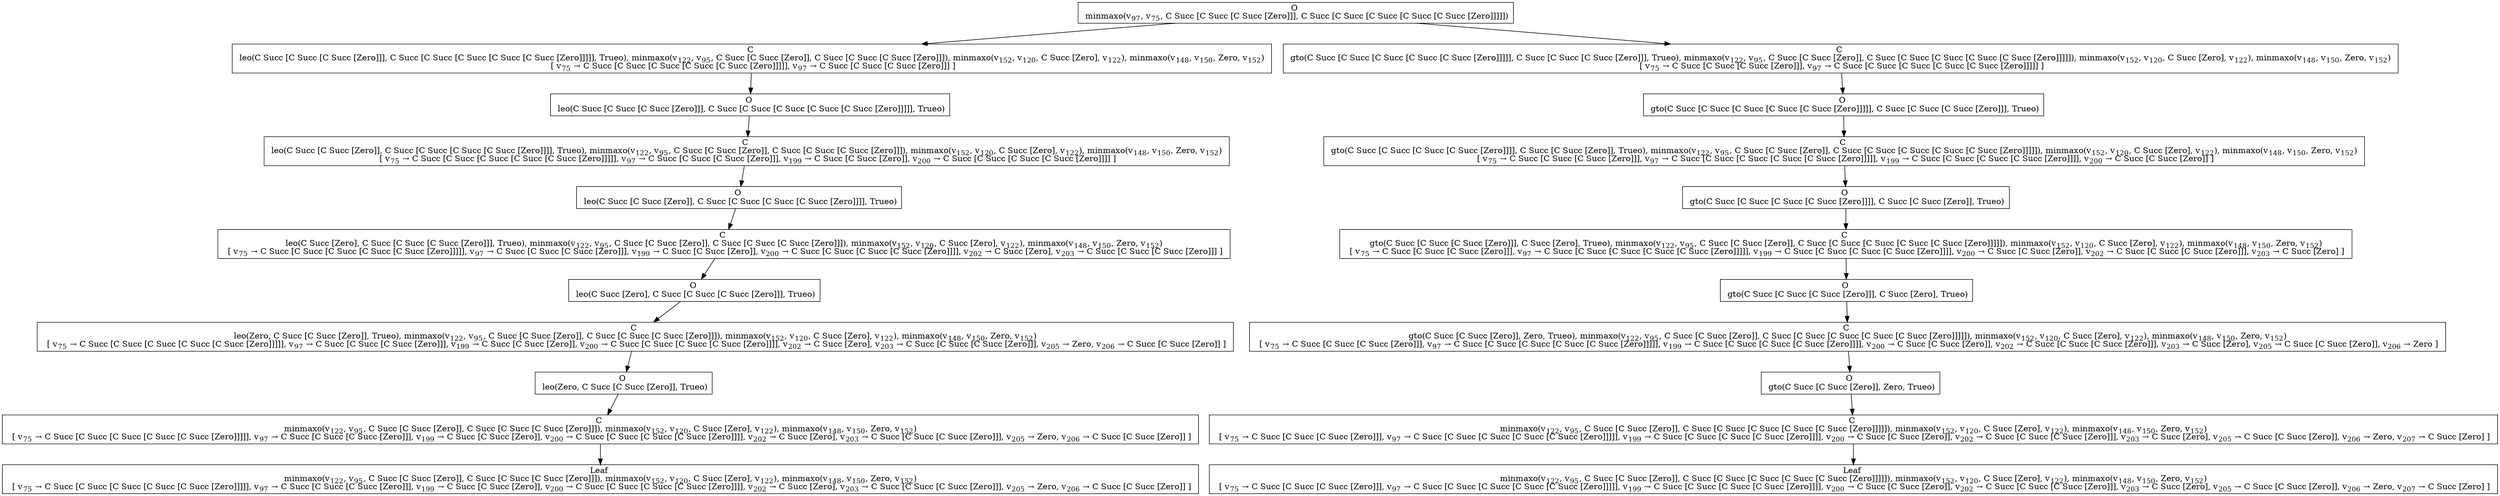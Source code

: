 digraph {
    graph [rankdir=TB
          ,bgcolor=transparent];
    node [shape=box
         ,fillcolor=white
         ,style=filled];
    0 [label=<O <BR/> minmaxo(v<SUB>97</SUB>, v<SUB>75</SUB>, C Succ [C Succ [C Succ [Zero]]], C Succ [C Succ [C Succ [C Succ [C Succ [Zero]]]]])>];
    1 [label=<C <BR/> leo(C Succ [C Succ [C Succ [Zero]]], C Succ [C Succ [C Succ [C Succ [C Succ [Zero]]]]], Trueo), minmaxo(v<SUB>122</SUB>, v<SUB>95</SUB>, C Succ [C Succ [Zero]], C Succ [C Succ [C Succ [Zero]]]), minmaxo(v<SUB>152</SUB>, v<SUB>120</SUB>, C Succ [Zero], v<SUB>122</SUB>), minmaxo(v<SUB>148</SUB>, v<SUB>150</SUB>, Zero, v<SUB>152</SUB>) <BR/>  [ v<SUB>75</SUB> &rarr; C Succ [C Succ [C Succ [C Succ [C Succ [Zero]]]]], v<SUB>97</SUB> &rarr; C Succ [C Succ [C Succ [Zero]]] ] >];
    2 [label=<C <BR/> gto(C Succ [C Succ [C Succ [C Succ [C Succ [Zero]]]]], C Succ [C Succ [C Succ [Zero]]], Trueo), minmaxo(v<SUB>122</SUB>, v<SUB>95</SUB>, C Succ [C Succ [Zero]], C Succ [C Succ [C Succ [C Succ [C Succ [Zero]]]]]), minmaxo(v<SUB>152</SUB>, v<SUB>120</SUB>, C Succ [Zero], v<SUB>122</SUB>), minmaxo(v<SUB>148</SUB>, v<SUB>150</SUB>, Zero, v<SUB>152</SUB>) <BR/>  [ v<SUB>75</SUB> &rarr; C Succ [C Succ [C Succ [Zero]]], v<SUB>97</SUB> &rarr; C Succ [C Succ [C Succ [C Succ [C Succ [Zero]]]]] ] >];
    3 [label=<O <BR/> leo(C Succ [C Succ [C Succ [Zero]]], C Succ [C Succ [C Succ [C Succ [C Succ [Zero]]]]], Trueo)>];
    4 [label=<C <BR/> leo(C Succ [C Succ [Zero]], C Succ [C Succ [C Succ [C Succ [Zero]]]], Trueo), minmaxo(v<SUB>122</SUB>, v<SUB>95</SUB>, C Succ [C Succ [Zero]], C Succ [C Succ [C Succ [Zero]]]), minmaxo(v<SUB>152</SUB>, v<SUB>120</SUB>, C Succ [Zero], v<SUB>122</SUB>), minmaxo(v<SUB>148</SUB>, v<SUB>150</SUB>, Zero, v<SUB>152</SUB>) <BR/>  [ v<SUB>75</SUB> &rarr; C Succ [C Succ [C Succ [C Succ [C Succ [Zero]]]]], v<SUB>97</SUB> &rarr; C Succ [C Succ [C Succ [Zero]]], v<SUB>199</SUB> &rarr; C Succ [C Succ [Zero]], v<SUB>200</SUB> &rarr; C Succ [C Succ [C Succ [C Succ [Zero]]]] ] >];
    5 [label=<O <BR/> leo(C Succ [C Succ [Zero]], C Succ [C Succ [C Succ [C Succ [Zero]]]], Trueo)>];
    6 [label=<C <BR/> leo(C Succ [Zero], C Succ [C Succ [C Succ [Zero]]], Trueo), minmaxo(v<SUB>122</SUB>, v<SUB>95</SUB>, C Succ [C Succ [Zero]], C Succ [C Succ [C Succ [Zero]]]), minmaxo(v<SUB>152</SUB>, v<SUB>120</SUB>, C Succ [Zero], v<SUB>122</SUB>), minmaxo(v<SUB>148</SUB>, v<SUB>150</SUB>, Zero, v<SUB>152</SUB>) <BR/>  [ v<SUB>75</SUB> &rarr; C Succ [C Succ [C Succ [C Succ [C Succ [Zero]]]]], v<SUB>97</SUB> &rarr; C Succ [C Succ [C Succ [Zero]]], v<SUB>199</SUB> &rarr; C Succ [C Succ [Zero]], v<SUB>200</SUB> &rarr; C Succ [C Succ [C Succ [C Succ [Zero]]]], v<SUB>202</SUB> &rarr; C Succ [Zero], v<SUB>203</SUB> &rarr; C Succ [C Succ [C Succ [Zero]]] ] >];
    7 [label=<O <BR/> leo(C Succ [Zero], C Succ [C Succ [C Succ [Zero]]], Trueo)>];
    8 [label=<C <BR/> leo(Zero, C Succ [C Succ [Zero]], Trueo), minmaxo(v<SUB>122</SUB>, v<SUB>95</SUB>, C Succ [C Succ [Zero]], C Succ [C Succ [C Succ [Zero]]]), minmaxo(v<SUB>152</SUB>, v<SUB>120</SUB>, C Succ [Zero], v<SUB>122</SUB>), minmaxo(v<SUB>148</SUB>, v<SUB>150</SUB>, Zero, v<SUB>152</SUB>) <BR/>  [ v<SUB>75</SUB> &rarr; C Succ [C Succ [C Succ [C Succ [C Succ [Zero]]]]], v<SUB>97</SUB> &rarr; C Succ [C Succ [C Succ [Zero]]], v<SUB>199</SUB> &rarr; C Succ [C Succ [Zero]], v<SUB>200</SUB> &rarr; C Succ [C Succ [C Succ [C Succ [Zero]]]], v<SUB>202</SUB> &rarr; C Succ [Zero], v<SUB>203</SUB> &rarr; C Succ [C Succ [C Succ [Zero]]], v<SUB>205</SUB> &rarr; Zero, v<SUB>206</SUB> &rarr; C Succ [C Succ [Zero]] ] >];
    9 [label=<O <BR/> leo(Zero, C Succ [C Succ [Zero]], Trueo)>];
    10 [label=<C <BR/> minmaxo(v<SUB>122</SUB>, v<SUB>95</SUB>, C Succ [C Succ [Zero]], C Succ [C Succ [C Succ [Zero]]]), minmaxo(v<SUB>152</SUB>, v<SUB>120</SUB>, C Succ [Zero], v<SUB>122</SUB>), minmaxo(v<SUB>148</SUB>, v<SUB>150</SUB>, Zero, v<SUB>152</SUB>) <BR/>  [ v<SUB>75</SUB> &rarr; C Succ [C Succ [C Succ [C Succ [C Succ [Zero]]]]], v<SUB>97</SUB> &rarr; C Succ [C Succ [C Succ [Zero]]], v<SUB>199</SUB> &rarr; C Succ [C Succ [Zero]], v<SUB>200</SUB> &rarr; C Succ [C Succ [C Succ [C Succ [Zero]]]], v<SUB>202</SUB> &rarr; C Succ [Zero], v<SUB>203</SUB> &rarr; C Succ [C Succ [C Succ [Zero]]], v<SUB>205</SUB> &rarr; Zero, v<SUB>206</SUB> &rarr; C Succ [C Succ [Zero]] ] >];
    11 [label=<Leaf <BR/> minmaxo(v<SUB>122</SUB>, v<SUB>95</SUB>, C Succ [C Succ [Zero]], C Succ [C Succ [C Succ [Zero]]]), minmaxo(v<SUB>152</SUB>, v<SUB>120</SUB>, C Succ [Zero], v<SUB>122</SUB>), minmaxo(v<SUB>148</SUB>, v<SUB>150</SUB>, Zero, v<SUB>152</SUB>) <BR/>  [ v<SUB>75</SUB> &rarr; C Succ [C Succ [C Succ [C Succ [C Succ [Zero]]]]], v<SUB>97</SUB> &rarr; C Succ [C Succ [C Succ [Zero]]], v<SUB>199</SUB> &rarr; C Succ [C Succ [Zero]], v<SUB>200</SUB> &rarr; C Succ [C Succ [C Succ [C Succ [Zero]]]], v<SUB>202</SUB> &rarr; C Succ [Zero], v<SUB>203</SUB> &rarr; C Succ [C Succ [C Succ [Zero]]], v<SUB>205</SUB> &rarr; Zero, v<SUB>206</SUB> &rarr; C Succ [C Succ [Zero]] ] >];
    12 [label=<O <BR/> gto(C Succ [C Succ [C Succ [C Succ [C Succ [Zero]]]]], C Succ [C Succ [C Succ [Zero]]], Trueo)>];
    13 [label=<C <BR/> gto(C Succ [C Succ [C Succ [C Succ [Zero]]]], C Succ [C Succ [Zero]], Trueo), minmaxo(v<SUB>122</SUB>, v<SUB>95</SUB>, C Succ [C Succ [Zero]], C Succ [C Succ [C Succ [C Succ [C Succ [Zero]]]]]), minmaxo(v<SUB>152</SUB>, v<SUB>120</SUB>, C Succ [Zero], v<SUB>122</SUB>), minmaxo(v<SUB>148</SUB>, v<SUB>150</SUB>, Zero, v<SUB>152</SUB>) <BR/>  [ v<SUB>75</SUB> &rarr; C Succ [C Succ [C Succ [Zero]]], v<SUB>97</SUB> &rarr; C Succ [C Succ [C Succ [C Succ [C Succ [Zero]]]]], v<SUB>199</SUB> &rarr; C Succ [C Succ [C Succ [C Succ [Zero]]]], v<SUB>200</SUB> &rarr; C Succ [C Succ [Zero]] ] >];
    14 [label=<O <BR/> gto(C Succ [C Succ [C Succ [C Succ [Zero]]]], C Succ [C Succ [Zero]], Trueo)>];
    15 [label=<C <BR/> gto(C Succ [C Succ [C Succ [Zero]]], C Succ [Zero], Trueo), minmaxo(v<SUB>122</SUB>, v<SUB>95</SUB>, C Succ [C Succ [Zero]], C Succ [C Succ [C Succ [C Succ [C Succ [Zero]]]]]), minmaxo(v<SUB>152</SUB>, v<SUB>120</SUB>, C Succ [Zero], v<SUB>122</SUB>), minmaxo(v<SUB>148</SUB>, v<SUB>150</SUB>, Zero, v<SUB>152</SUB>) <BR/>  [ v<SUB>75</SUB> &rarr; C Succ [C Succ [C Succ [Zero]]], v<SUB>97</SUB> &rarr; C Succ [C Succ [C Succ [C Succ [C Succ [Zero]]]]], v<SUB>199</SUB> &rarr; C Succ [C Succ [C Succ [C Succ [Zero]]]], v<SUB>200</SUB> &rarr; C Succ [C Succ [Zero]], v<SUB>202</SUB> &rarr; C Succ [C Succ [C Succ [Zero]]], v<SUB>203</SUB> &rarr; C Succ [Zero] ] >];
    16 [label=<O <BR/> gto(C Succ [C Succ [C Succ [Zero]]], C Succ [Zero], Trueo)>];
    17 [label=<C <BR/> gto(C Succ [C Succ [Zero]], Zero, Trueo), minmaxo(v<SUB>122</SUB>, v<SUB>95</SUB>, C Succ [C Succ [Zero]], C Succ [C Succ [C Succ [C Succ [C Succ [Zero]]]]]), minmaxo(v<SUB>152</SUB>, v<SUB>120</SUB>, C Succ [Zero], v<SUB>122</SUB>), minmaxo(v<SUB>148</SUB>, v<SUB>150</SUB>, Zero, v<SUB>152</SUB>) <BR/>  [ v<SUB>75</SUB> &rarr; C Succ [C Succ [C Succ [Zero]]], v<SUB>97</SUB> &rarr; C Succ [C Succ [C Succ [C Succ [C Succ [Zero]]]]], v<SUB>199</SUB> &rarr; C Succ [C Succ [C Succ [C Succ [Zero]]]], v<SUB>200</SUB> &rarr; C Succ [C Succ [Zero]], v<SUB>202</SUB> &rarr; C Succ [C Succ [C Succ [Zero]]], v<SUB>203</SUB> &rarr; C Succ [Zero], v<SUB>205</SUB> &rarr; C Succ [C Succ [Zero]], v<SUB>206</SUB> &rarr; Zero ] >];
    18 [label=<O <BR/> gto(C Succ [C Succ [Zero]], Zero, Trueo)>];
    19 [label=<C <BR/> minmaxo(v<SUB>122</SUB>, v<SUB>95</SUB>, C Succ [C Succ [Zero]], C Succ [C Succ [C Succ [C Succ [C Succ [Zero]]]]]), minmaxo(v<SUB>152</SUB>, v<SUB>120</SUB>, C Succ [Zero], v<SUB>122</SUB>), minmaxo(v<SUB>148</SUB>, v<SUB>150</SUB>, Zero, v<SUB>152</SUB>) <BR/>  [ v<SUB>75</SUB> &rarr; C Succ [C Succ [C Succ [Zero]]], v<SUB>97</SUB> &rarr; C Succ [C Succ [C Succ [C Succ [C Succ [Zero]]]]], v<SUB>199</SUB> &rarr; C Succ [C Succ [C Succ [C Succ [Zero]]]], v<SUB>200</SUB> &rarr; C Succ [C Succ [Zero]], v<SUB>202</SUB> &rarr; C Succ [C Succ [C Succ [Zero]]], v<SUB>203</SUB> &rarr; C Succ [Zero], v<SUB>205</SUB> &rarr; C Succ [C Succ [Zero]], v<SUB>206</SUB> &rarr; Zero, v<SUB>207</SUB> &rarr; C Succ [Zero] ] >];
    20 [label=<Leaf <BR/> minmaxo(v<SUB>122</SUB>, v<SUB>95</SUB>, C Succ [C Succ [Zero]], C Succ [C Succ [C Succ [C Succ [C Succ [Zero]]]]]), minmaxo(v<SUB>152</SUB>, v<SUB>120</SUB>, C Succ [Zero], v<SUB>122</SUB>), minmaxo(v<SUB>148</SUB>, v<SUB>150</SUB>, Zero, v<SUB>152</SUB>) <BR/>  [ v<SUB>75</SUB> &rarr; C Succ [C Succ [C Succ [Zero]]], v<SUB>97</SUB> &rarr; C Succ [C Succ [C Succ [C Succ [C Succ [Zero]]]]], v<SUB>199</SUB> &rarr; C Succ [C Succ [C Succ [C Succ [Zero]]]], v<SUB>200</SUB> &rarr; C Succ [C Succ [Zero]], v<SUB>202</SUB> &rarr; C Succ [C Succ [C Succ [Zero]]], v<SUB>203</SUB> &rarr; C Succ [Zero], v<SUB>205</SUB> &rarr; C Succ [C Succ [Zero]], v<SUB>206</SUB> &rarr; Zero, v<SUB>207</SUB> &rarr; C Succ [Zero] ] >];
    0 -> 1 [label=""];
    0 -> 2 [label=""];
    1 -> 3 [label=""];
    2 -> 12 [label=""];
    3 -> 4 [label=""];
    4 -> 5 [label=""];
    5 -> 6 [label=""];
    6 -> 7 [label=""];
    7 -> 8 [label=""];
    8 -> 9 [label=""];
    9 -> 10 [label=""];
    10 -> 11 [label=""];
    12 -> 13 [label=""];
    13 -> 14 [label=""];
    14 -> 15 [label=""];
    15 -> 16 [label=""];
    16 -> 17 [label=""];
    17 -> 18 [label=""];
    18 -> 19 [label=""];
    19 -> 20 [label=""];
}